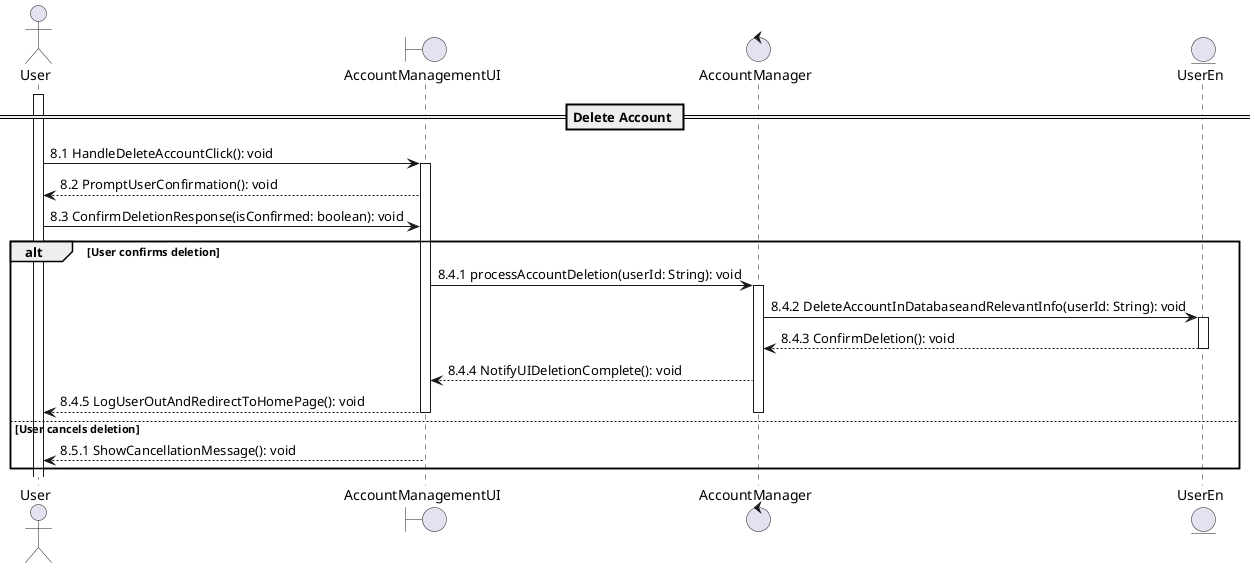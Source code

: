 @startuml

' Define participants (classes remain unchanged)
actor User as U
boundary AccountManagementUI as AUI
control AccountManager as AM
entity UserEn as UA

' Step 8: Delete Account
== Delete Account ==
Activate U
U -> AUI : 8.1 HandleDeleteAccountClick(): void
activate AUI
AUI --> U : 8.2 PromptUserConfirmation(): void
U -> AUI : 8.3 ConfirmDeletionResponse(isConfirmed: boolean): void
alt User confirms deletion
    AUI -> AM : 8.4.1 processAccountDeletion(userId: String): void
    activate AM
    AM -> UA : 8.4.2 DeleteAccountInDatabaseandRelevantInfo(userId: String): void
    activate UA
    UA --> AM : 8.4.3 ConfirmDeletion(): void
    deactivate UA
    AM --> AUI : 8.4.4 NotifyUIDeletionComplete(): void
    AUI --> U : 8.4.5 LogUserOutAndRedirectToHomePage(): void
    deactivate AM
    deactivate AUI
else User cancels deletion
    AUI --> U : 8.5.1 ShowCancellationMessage(): void
    deactivate AUI
end


@enduml